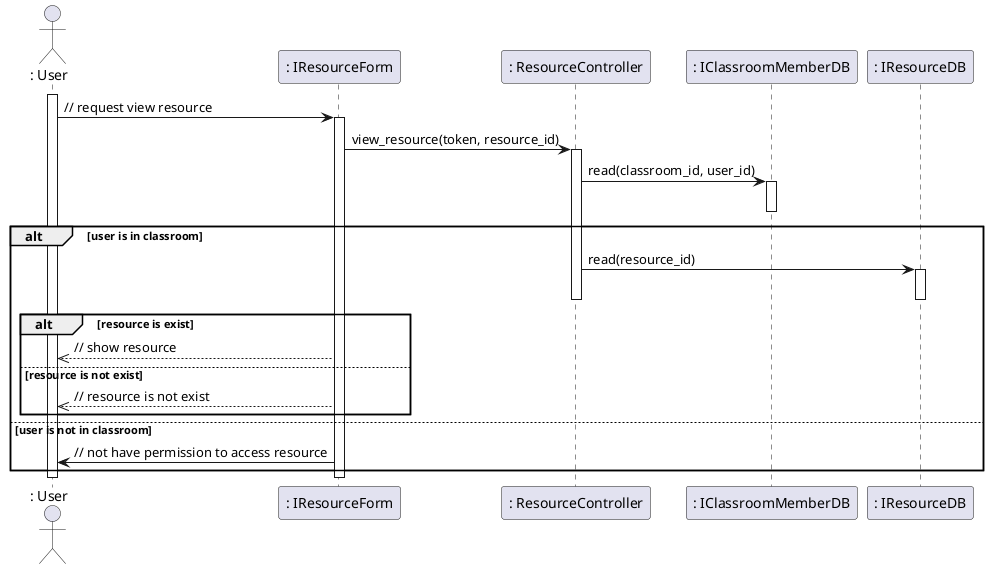 @startuml viewResource
actor ": User"

activate ": User"

": User" -> ": IResourceForm": // request view resource
activate ": IResourceForm"
": IResourceForm" -> ": ResourceController": view_resource(token, resource_id)
activate ": ResourceController"
": ResourceController" -> ": IClassroomMemberDB": read(classroom_id, user_id)
activate ": IClassroomMemberDB"
deactivate ": IClassroomMemberDB"
alt user is in classroom
    ": ResourceController" -> ": IResourceDB": read(resource_id)
    activate ": IResourceDB"
    deactivate ": IResourceDB"
    deactivate ": ResourceController"
    alt resource is exist
        ": IResourceForm" -->> ": User": // show resource
    else resource is not exist
        ": IResourceForm" -->> ": User": // resource is not exist
    end
    
else user is not in classroom
    ": IResourceForm" -> ": User": // not have permission to access resource
end

deactivate ": User"
deactivate ": IResourceForm"


@enduml